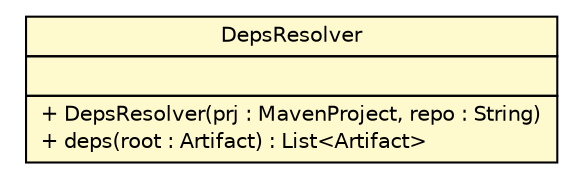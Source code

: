 #!/usr/local/bin/dot
#
# Class diagram 
# Generated by UMLGraph version 5.1 (http://www.umlgraph.org/)
#

digraph G {
	edge [fontname="Helvetica",fontsize=10,labelfontname="Helvetica",labelfontsize=10];
	node [fontname="Helvetica",fontsize=10,shape=plaintext];
	nodesep=0.25;
	ranksep=0.5;
	// com.rexsl.maven.aether.DepsResolver
	c684 [label=<<table title="com.rexsl.maven.aether.DepsResolver" border="0" cellborder="1" cellspacing="0" cellpadding="2" port="p" bgcolor="lemonChiffon" href="./DepsResolver.html">
		<tr><td><table border="0" cellspacing="0" cellpadding="1">
<tr><td align="center" balign="center"> DepsResolver </td></tr>
		</table></td></tr>
		<tr><td><table border="0" cellspacing="0" cellpadding="1">
<tr><td align="left" balign="left">  </td></tr>
		</table></td></tr>
		<tr><td><table border="0" cellspacing="0" cellpadding="1">
<tr><td align="left" balign="left"> + DepsResolver(prj : MavenProject, repo : String) </td></tr>
<tr><td align="left" balign="left"> + deps(root : Artifact) : List&lt;Artifact&gt; </td></tr>
		</table></td></tr>
		</table>>, fontname="Helvetica", fontcolor="black", fontsize=10.0];
}

